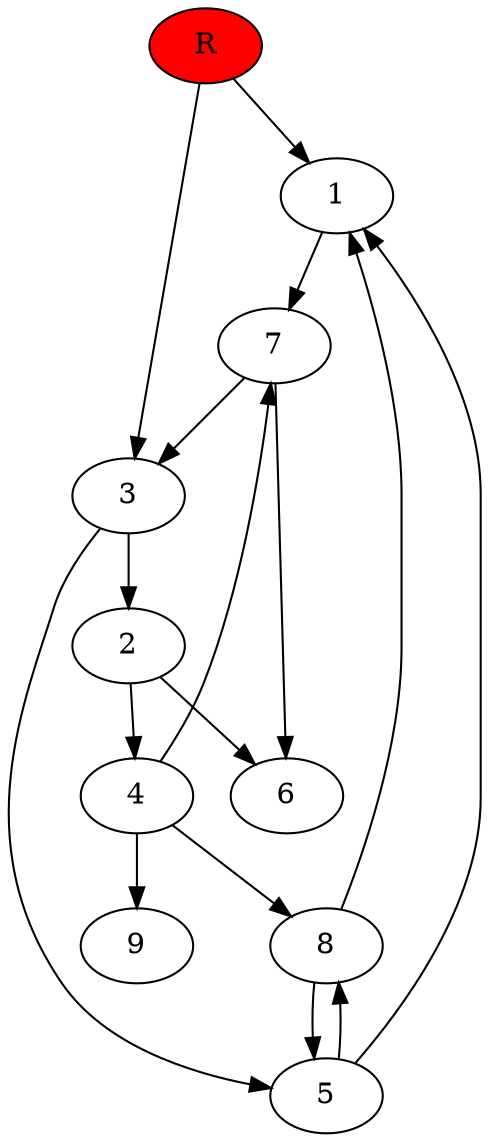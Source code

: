 digraph prb10336 {
	1
	2
	3
	4
	5
	6
	7
	8
	R [fillcolor="#ff0000" style=filled]
	1 -> 7
	2 -> 4
	2 -> 6
	3 -> 2
	3 -> 5
	4 -> 7
	4 -> 8
	4 -> 9
	5 -> 1
	5 -> 8
	7 -> 3
	7 -> 6
	8 -> 1
	8 -> 5
	R -> 1
	R -> 3
}
